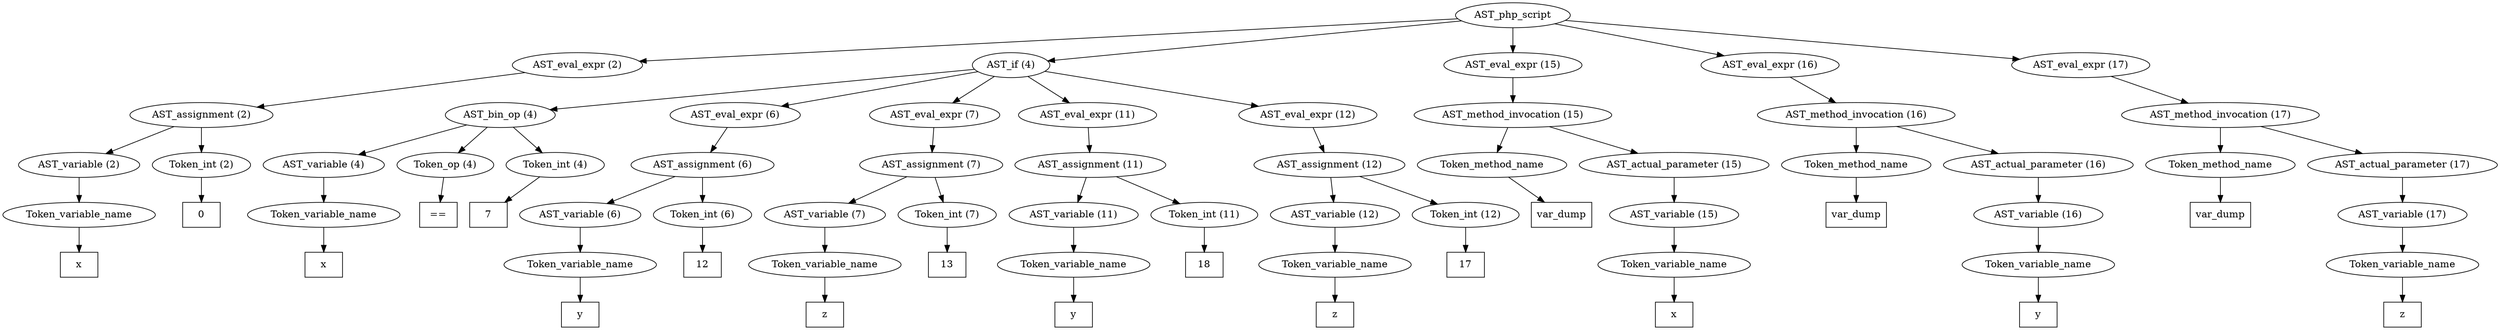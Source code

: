 /*
 * AST in dot format generated by phc -- the PHP compiler
 */

digraph AST {
node_0 [label="AST_php_script"];
node_1 [label="AST_eval_expr (2)"];
node_2 [label="AST_assignment (2)"];
node_3 [label="AST_variable (2)"];
node_4 [label="Token_variable_name"];
node_5 [label="x", shape=box]
node_4 -> node_5;
node_3 -> node_4;
node_6 [label="Token_int (2)"];
node_7 [label="0", shape=box]
node_6 -> node_7;
node_2 -> node_6;
node_2 -> node_3;
node_1 -> node_2;
node_8 [label="AST_if (4)"];
node_9 [label="AST_bin_op (4)"];
node_10 [label="AST_variable (4)"];
node_11 [label="Token_variable_name"];
node_12 [label="x", shape=box]
node_11 -> node_12;
node_10 -> node_11;
node_13 [label="Token_op (4)"];
node_14 [label="==", shape=box]
node_13 -> node_14;
node_15 [label="Token_int (4)"];
node_16 [label="7", shape=box]
node_15 -> node_16;
node_9 -> node_15;
node_9 -> node_13;
node_9 -> node_10;
node_17 [label="AST_eval_expr (6)"];
node_18 [label="AST_assignment (6)"];
node_19 [label="AST_variable (6)"];
node_20 [label="Token_variable_name"];
node_21 [label="y", shape=box]
node_20 -> node_21;
node_19 -> node_20;
node_22 [label="Token_int (6)"];
node_23 [label="12", shape=box]
node_22 -> node_23;
node_18 -> node_22;
node_18 -> node_19;
node_17 -> node_18;
node_24 [label="AST_eval_expr (7)"];
node_25 [label="AST_assignment (7)"];
node_26 [label="AST_variable (7)"];
node_27 [label="Token_variable_name"];
node_28 [label="z", shape=box]
node_27 -> node_28;
node_26 -> node_27;
node_29 [label="Token_int (7)"];
node_30 [label="13", shape=box]
node_29 -> node_30;
node_25 -> node_29;
node_25 -> node_26;
node_24 -> node_25;
node_31 [label="AST_eval_expr (11)"];
node_32 [label="AST_assignment (11)"];
node_33 [label="AST_variable (11)"];
node_34 [label="Token_variable_name"];
node_35 [label="y", shape=box]
node_34 -> node_35;
node_33 -> node_34;
node_36 [label="Token_int (11)"];
node_37 [label="18", shape=box]
node_36 -> node_37;
node_32 -> node_36;
node_32 -> node_33;
node_31 -> node_32;
node_38 [label="AST_eval_expr (12)"];
node_39 [label="AST_assignment (12)"];
node_40 [label="AST_variable (12)"];
node_41 [label="Token_variable_name"];
node_42 [label="z", shape=box]
node_41 -> node_42;
node_40 -> node_41;
node_43 [label="Token_int (12)"];
node_44 [label="17", shape=box]
node_43 -> node_44;
node_39 -> node_43;
node_39 -> node_40;
node_38 -> node_39;
node_8 -> node_38;
node_8 -> node_31;
node_8 -> node_24;
node_8 -> node_17;
node_8 -> node_9;
node_45 [label="AST_eval_expr (15)"];
node_46 [label="AST_method_invocation (15)"];
node_47 [label="Token_method_name"];
node_48 [label="var_dump", shape=box]
node_47 -> node_48;
node_49 [label="AST_actual_parameter (15)"];
node_50 [label="AST_variable (15)"];
node_51 [label="Token_variable_name"];
node_52 [label="x", shape=box]
node_51 -> node_52;
node_50 -> node_51;
node_49 -> node_50;
node_46 -> node_49;
node_46 -> node_47;
node_45 -> node_46;
node_53 [label="AST_eval_expr (16)"];
node_54 [label="AST_method_invocation (16)"];
node_55 [label="Token_method_name"];
node_56 [label="var_dump", shape=box]
node_55 -> node_56;
node_57 [label="AST_actual_parameter (16)"];
node_58 [label="AST_variable (16)"];
node_59 [label="Token_variable_name"];
node_60 [label="y", shape=box]
node_59 -> node_60;
node_58 -> node_59;
node_57 -> node_58;
node_54 -> node_57;
node_54 -> node_55;
node_53 -> node_54;
node_61 [label="AST_eval_expr (17)"];
node_62 [label="AST_method_invocation (17)"];
node_63 [label="Token_method_name"];
node_64 [label="var_dump", shape=box]
node_63 -> node_64;
node_65 [label="AST_actual_parameter (17)"];
node_66 [label="AST_variable (17)"];
node_67 [label="Token_variable_name"];
node_68 [label="z", shape=box]
node_67 -> node_68;
node_66 -> node_67;
node_65 -> node_66;
node_62 -> node_65;
node_62 -> node_63;
node_61 -> node_62;
node_0 -> node_61;
node_0 -> node_53;
node_0 -> node_45;
node_0 -> node_8;
node_0 -> node_1;
}
